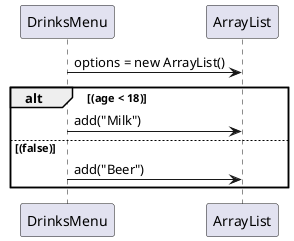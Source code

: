 @startuml
'https://plantuml.com/sequence-diagram


'Create a list for composing an age appropriate menu
DrinksMenu -> ArrayList:options = new ArrayList()

alt (age < 18)
'DrinksMenu giver options til ArrayList som skriver "Milk" på plads 0
DrinksMenu -> ArrayList:add("Milk")
else (false)
DrinksMenu -> ArrayList:add("Beer")
end

@enduml